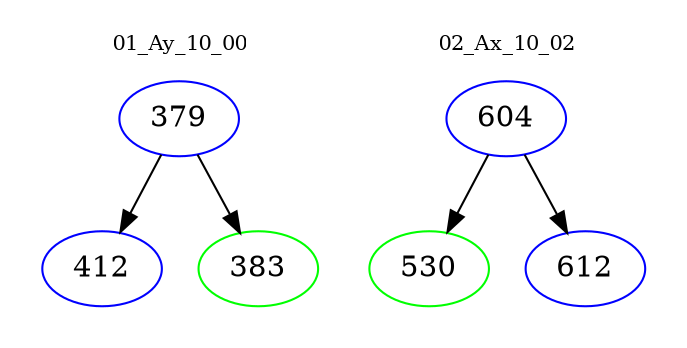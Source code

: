 digraph{
subgraph cluster_0 {
color = white
label = "01_Ay_10_00";
fontsize=10;
T0_379 [label="379", color="blue"]
T0_379 -> T0_412 [color="black"]
T0_412 [label="412", color="blue"]
T0_379 -> T0_383 [color="black"]
T0_383 [label="383", color="green"]
}
subgraph cluster_1 {
color = white
label = "02_Ax_10_02";
fontsize=10;
T1_604 [label="604", color="blue"]
T1_604 -> T1_530 [color="black"]
T1_530 [label="530", color="green"]
T1_604 -> T1_612 [color="black"]
T1_612 [label="612", color="blue"]
}
}
